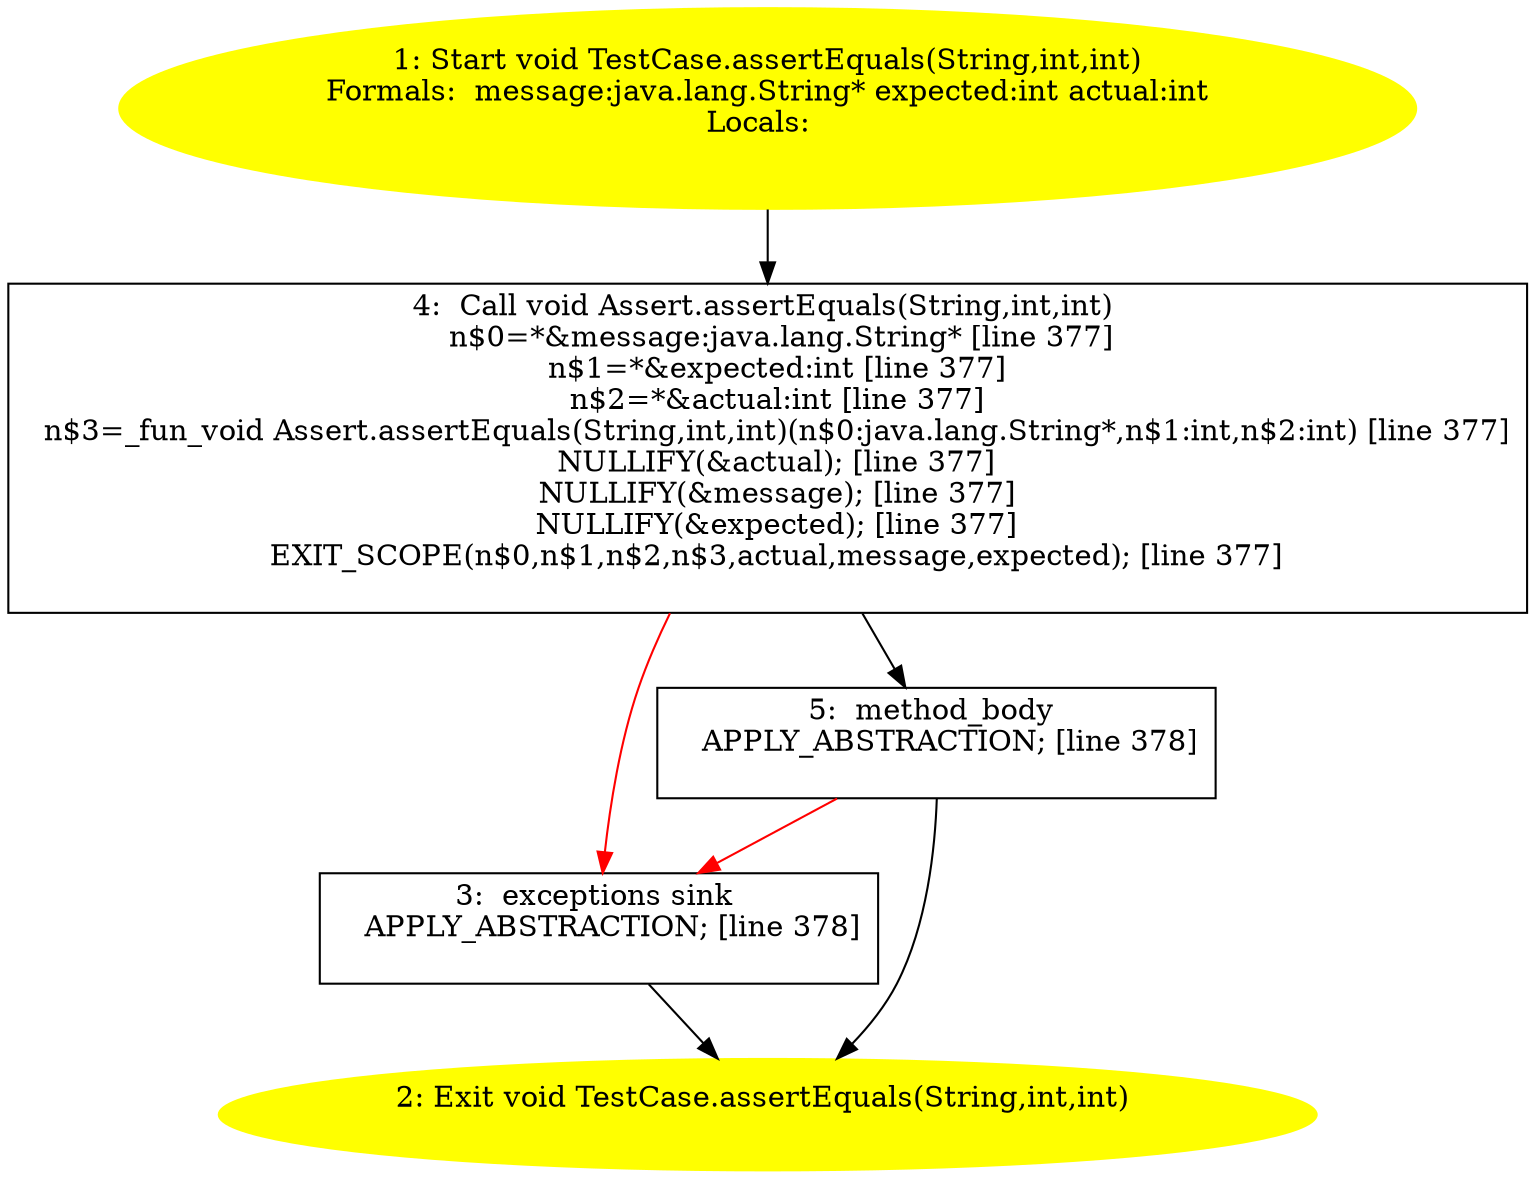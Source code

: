 /* @generated */
digraph cfg {
"junit.framework.TestCase.assertEquals(java.lang.String,int,int):void.f94dafba1f9e635dd58e77517ae350bf_1" [label="1: Start void TestCase.assertEquals(String,int,int)\nFormals:  message:java.lang.String* expected:int actual:int\nLocals:  \n  " color=yellow style=filled]
	

	 "junit.framework.TestCase.assertEquals(java.lang.String,int,int):void.f94dafba1f9e635dd58e77517ae350bf_1" -> "junit.framework.TestCase.assertEquals(java.lang.String,int,int):void.f94dafba1f9e635dd58e77517ae350bf_4" ;
"junit.framework.TestCase.assertEquals(java.lang.String,int,int):void.f94dafba1f9e635dd58e77517ae350bf_2" [label="2: Exit void TestCase.assertEquals(String,int,int) \n  " color=yellow style=filled]
	

"junit.framework.TestCase.assertEquals(java.lang.String,int,int):void.f94dafba1f9e635dd58e77517ae350bf_3" [label="3:  exceptions sink \n   APPLY_ABSTRACTION; [line 378]\n " shape="box"]
	

	 "junit.framework.TestCase.assertEquals(java.lang.String,int,int):void.f94dafba1f9e635dd58e77517ae350bf_3" -> "junit.framework.TestCase.assertEquals(java.lang.String,int,int):void.f94dafba1f9e635dd58e77517ae350bf_2" ;
"junit.framework.TestCase.assertEquals(java.lang.String,int,int):void.f94dafba1f9e635dd58e77517ae350bf_4" [label="4:  Call void Assert.assertEquals(String,int,int) \n   n$0=*&message:java.lang.String* [line 377]\n  n$1=*&expected:int [line 377]\n  n$2=*&actual:int [line 377]\n  n$3=_fun_void Assert.assertEquals(String,int,int)(n$0:java.lang.String*,n$1:int,n$2:int) [line 377]\n  NULLIFY(&actual); [line 377]\n  NULLIFY(&message); [line 377]\n  NULLIFY(&expected); [line 377]\n  EXIT_SCOPE(n$0,n$1,n$2,n$3,actual,message,expected); [line 377]\n " shape="box"]
	

	 "junit.framework.TestCase.assertEquals(java.lang.String,int,int):void.f94dafba1f9e635dd58e77517ae350bf_4" -> "junit.framework.TestCase.assertEquals(java.lang.String,int,int):void.f94dafba1f9e635dd58e77517ae350bf_5" ;
	 "junit.framework.TestCase.assertEquals(java.lang.String,int,int):void.f94dafba1f9e635dd58e77517ae350bf_4" -> "junit.framework.TestCase.assertEquals(java.lang.String,int,int):void.f94dafba1f9e635dd58e77517ae350bf_3" [color="red" ];
"junit.framework.TestCase.assertEquals(java.lang.String,int,int):void.f94dafba1f9e635dd58e77517ae350bf_5" [label="5:  method_body \n   APPLY_ABSTRACTION; [line 378]\n " shape="box"]
	

	 "junit.framework.TestCase.assertEquals(java.lang.String,int,int):void.f94dafba1f9e635dd58e77517ae350bf_5" -> "junit.framework.TestCase.assertEquals(java.lang.String,int,int):void.f94dafba1f9e635dd58e77517ae350bf_2" ;
	 "junit.framework.TestCase.assertEquals(java.lang.String,int,int):void.f94dafba1f9e635dd58e77517ae350bf_5" -> "junit.framework.TestCase.assertEquals(java.lang.String,int,int):void.f94dafba1f9e635dd58e77517ae350bf_3" [color="red" ];
}
